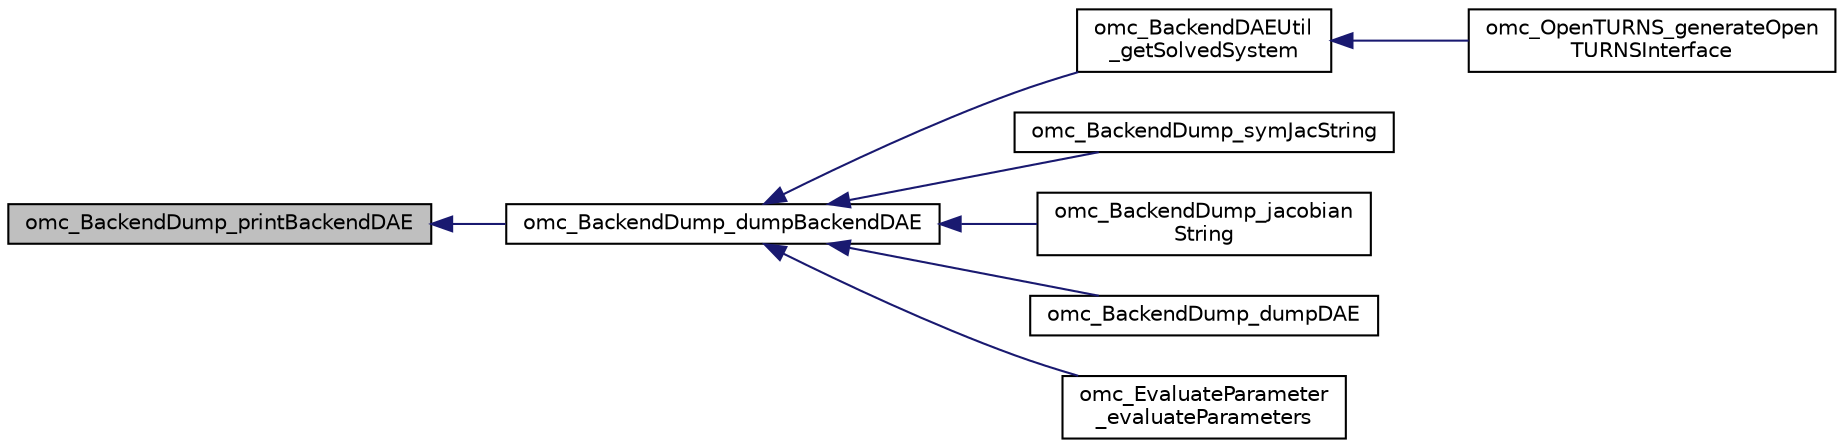 digraph "omc_BackendDump_printBackendDAE"
{
  edge [fontname="Helvetica",fontsize="10",labelfontname="Helvetica",labelfontsize="10"];
  node [fontname="Helvetica",fontsize="10",shape=record];
  rankdir="LR";
  Node4760 [label="omc_BackendDump_printBackendDAE",height=0.2,width=0.4,color="black", fillcolor="grey75", style="filled", fontcolor="black"];
  Node4760 -> Node4761 [dir="back",color="midnightblue",fontsize="10",style="solid",fontname="Helvetica"];
  Node4761 [label="omc_BackendDump_dumpBackendDAE",height=0.2,width=0.4,color="black", fillcolor="white", style="filled",URL="$df/df2/_backend_dump_8h.html#ac884faa5b590c1462bb5a5cb0d6f99fc"];
  Node4761 -> Node4762 [dir="back",color="midnightblue",fontsize="10",style="solid",fontname="Helvetica"];
  Node4762 [label="omc_BackendDAEUtil\l_getSolvedSystem",height=0.2,width=0.4,color="black", fillcolor="white", style="filled",URL="$de/d7d/_backend_d_a_e_util_8h.html#aafb77b43443d975f28a394ab1edb416d"];
  Node4762 -> Node4763 [dir="back",color="midnightblue",fontsize="10",style="solid",fontname="Helvetica"];
  Node4763 [label="omc_OpenTURNS_generateOpen\lTURNSInterface",height=0.2,width=0.4,color="black", fillcolor="white", style="filled",URL="$db/dd3/_open_t_u_r_n_s_8h.html#abed2ae4cf854648f70bcf2e01cf1e86f"];
  Node4761 -> Node4764 [dir="back",color="midnightblue",fontsize="10",style="solid",fontname="Helvetica"];
  Node4764 [label="omc_BackendDump_symJacString",height=0.2,width=0.4,color="black", fillcolor="white", style="filled",URL="$df/df2/_backend_dump_8h.html#a8f9dbc3516838432f1da360a5f3a90af"];
  Node4761 -> Node4765 [dir="back",color="midnightblue",fontsize="10",style="solid",fontname="Helvetica"];
  Node4765 [label="omc_BackendDump_jacobian\lString",height=0.2,width=0.4,color="black", fillcolor="white", style="filled",URL="$df/df2/_backend_dump_8h.html#ac420b1e648d03800bfe30ec70954f052"];
  Node4761 -> Node4766 [dir="back",color="midnightblue",fontsize="10",style="solid",fontname="Helvetica"];
  Node4766 [label="omc_BackendDump_dumpDAE",height=0.2,width=0.4,color="black", fillcolor="white", style="filled",URL="$df/df2/_backend_dump_8h.html#ad65c9105dcf10b854d1c39d0ee8354aa"];
  Node4761 -> Node4767 [dir="back",color="midnightblue",fontsize="10",style="solid",fontname="Helvetica"];
  Node4767 [label="omc_EvaluateParameter\l_evaluateParameters",height=0.2,width=0.4,color="black", fillcolor="white", style="filled",URL="$d3/d1a/_evaluate_parameter_8h.html#afb314d7b2f3c730a6d48021f221584b1"];
}
